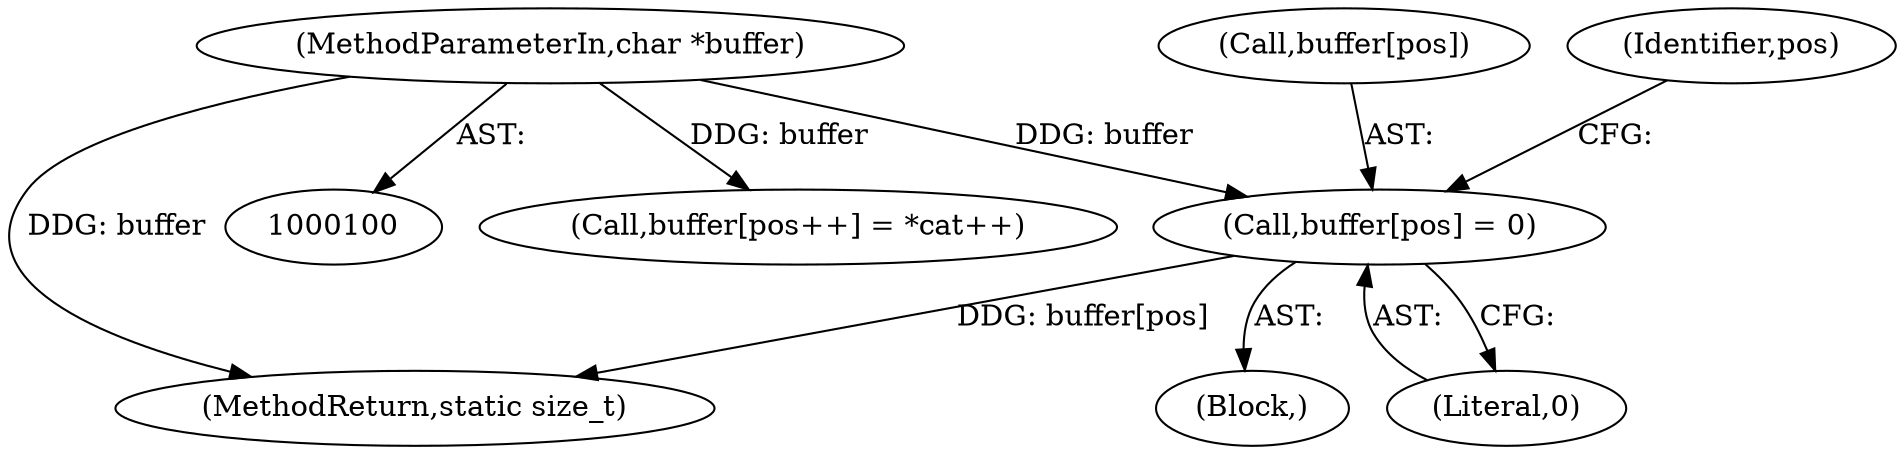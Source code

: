 digraph "0_Android_9d4853418ab2f754c2b63e091c29c5529b8b86ca_123@array" {
"1000136" [label="(Call,buffer[pos] = 0)"];
"1000101" [label="(MethodParameterIn,char *buffer)"];
"1000137" [label="(Call,buffer[pos])"];
"1000101" [label="(MethodParameterIn,char *buffer)"];
"1000140" [label="(Literal,0)"];
"1000119" [label="(Call,buffer[pos++] = *cat++)"];
"1000136" [label="(Call,buffer[pos] = 0)"];
"1000142" [label="(Identifier,pos)"];
"1000105" [label="(Block,)"];
"1000143" [label="(MethodReturn,static size_t)"];
"1000136" -> "1000105"  [label="AST: "];
"1000136" -> "1000140"  [label="CFG: "];
"1000137" -> "1000136"  [label="AST: "];
"1000140" -> "1000136"  [label="AST: "];
"1000142" -> "1000136"  [label="CFG: "];
"1000136" -> "1000143"  [label="DDG: buffer[pos]"];
"1000101" -> "1000136"  [label="DDG: buffer"];
"1000101" -> "1000100"  [label="AST: "];
"1000101" -> "1000143"  [label="DDG: buffer"];
"1000101" -> "1000119"  [label="DDG: buffer"];
}
